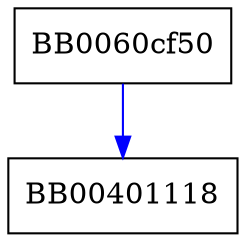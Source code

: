 digraph ln_cmp_BSEARCH_CMP_FN {
  node [shape="box"];
  graph [splines=ortho];
  BB0060cf50 -> BB00401118 [color="blue"];
}